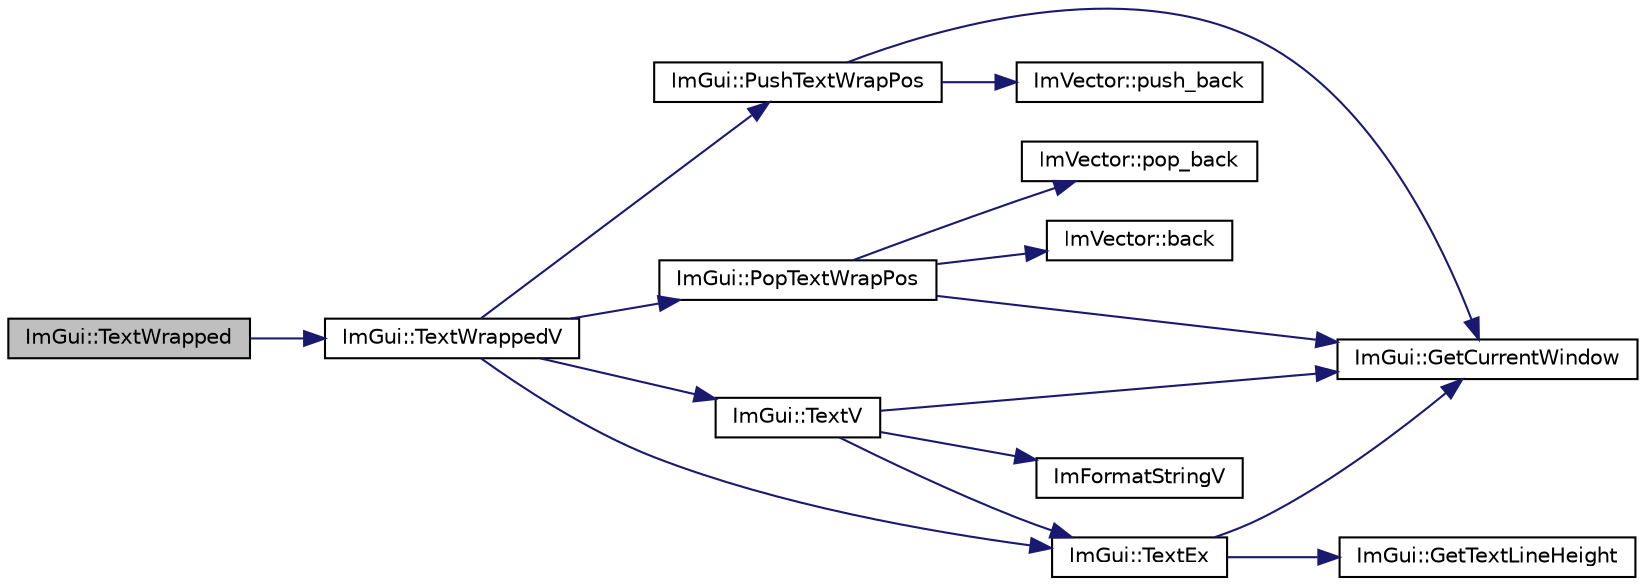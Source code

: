 digraph "ImGui::TextWrapped"
{
 // LATEX_PDF_SIZE
  edge [fontname="Helvetica",fontsize="10",labelfontname="Helvetica",labelfontsize="10"];
  node [fontname="Helvetica",fontsize="10",shape=record];
  rankdir="LR";
  Node1 [label="ImGui::TextWrapped",height=0.2,width=0.4,color="black", fillcolor="grey75", style="filled", fontcolor="black",tooltip=" "];
  Node1 -> Node2 [color="midnightblue",fontsize="10",style="solid"];
  Node2 [label="ImGui::TextWrappedV",height=0.2,width=0.4,color="black", fillcolor="white", style="filled",URL="$namespace_im_gui.html#a9019a388cd0c410bcb3d3ae63a008123",tooltip=" "];
  Node2 -> Node3 [color="midnightblue",fontsize="10",style="solid"];
  Node3 [label="ImGui::PopTextWrapPos",height=0.2,width=0.4,color="black", fillcolor="white", style="filled",URL="$namespace_im_gui.html#a08000421b9cc13757430efe54178ae0f",tooltip=" "];
  Node3 -> Node4 [color="midnightblue",fontsize="10",style="solid"];
  Node4 [label="ImVector::back",height=0.2,width=0.4,color="black", fillcolor="white", style="filled",URL="$struct_im_vector.html#a6da15f3c402099ed57078835ab942f8e",tooltip=" "];
  Node3 -> Node5 [color="midnightblue",fontsize="10",style="solid"];
  Node5 [label="ImGui::GetCurrentWindow",height=0.2,width=0.4,color="black", fillcolor="white", style="filled",URL="$namespace_im_gui.html#a7ceba68eca2b09fb6bf1ad88037e6203",tooltip=" "];
  Node3 -> Node6 [color="midnightblue",fontsize="10",style="solid"];
  Node6 [label="ImVector::pop_back",height=0.2,width=0.4,color="black", fillcolor="white", style="filled",URL="$struct_im_vector.html#a3db7ce62d3c429effdb893fbf7148c1c",tooltip=" "];
  Node2 -> Node7 [color="midnightblue",fontsize="10",style="solid"];
  Node7 [label="ImGui::PushTextWrapPos",height=0.2,width=0.4,color="black", fillcolor="white", style="filled",URL="$namespace_im_gui.html#a72ba065ae9819aaed3af68c113d2758b",tooltip=" "];
  Node7 -> Node5 [color="midnightblue",fontsize="10",style="solid"];
  Node7 -> Node8 [color="midnightblue",fontsize="10",style="solid"];
  Node8 [label="ImVector::push_back",height=0.2,width=0.4,color="black", fillcolor="white", style="filled",URL="$struct_im_vector.html#aab5df48e0711a48bd12f3206e08c4108",tooltip=" "];
  Node2 -> Node9 [color="midnightblue",fontsize="10",style="solid"];
  Node9 [label="ImGui::TextEx",height=0.2,width=0.4,color="black", fillcolor="white", style="filled",URL="$namespace_im_gui.html#aae6420fec03511fd478d9108f31e6b5f",tooltip=" "];
  Node9 -> Node5 [color="midnightblue",fontsize="10",style="solid"];
  Node9 -> Node10 [color="midnightblue",fontsize="10",style="solid"];
  Node10 [label="ImGui::GetTextLineHeight",height=0.2,width=0.4,color="black", fillcolor="white", style="filled",URL="$namespace_im_gui.html#aaba5637199d31ea23d4d143b30a44aff",tooltip=" "];
  Node2 -> Node11 [color="midnightblue",fontsize="10",style="solid"];
  Node11 [label="ImGui::TextV",height=0.2,width=0.4,color="black", fillcolor="white", style="filled",URL="$namespace_im_gui.html#a10a0d6362178c2f743092f21e1b6cd20",tooltip=" "];
  Node11 -> Node5 [color="midnightblue",fontsize="10",style="solid"];
  Node11 -> Node12 [color="midnightblue",fontsize="10",style="solid"];
  Node12 [label="ImFormatStringV",height=0.2,width=0.4,color="black", fillcolor="white", style="filled",URL="$imgui_8cpp.html#a2e0022a073d369645a0daab17f823779",tooltip=" "];
  Node11 -> Node9 [color="midnightblue",fontsize="10",style="solid"];
}
